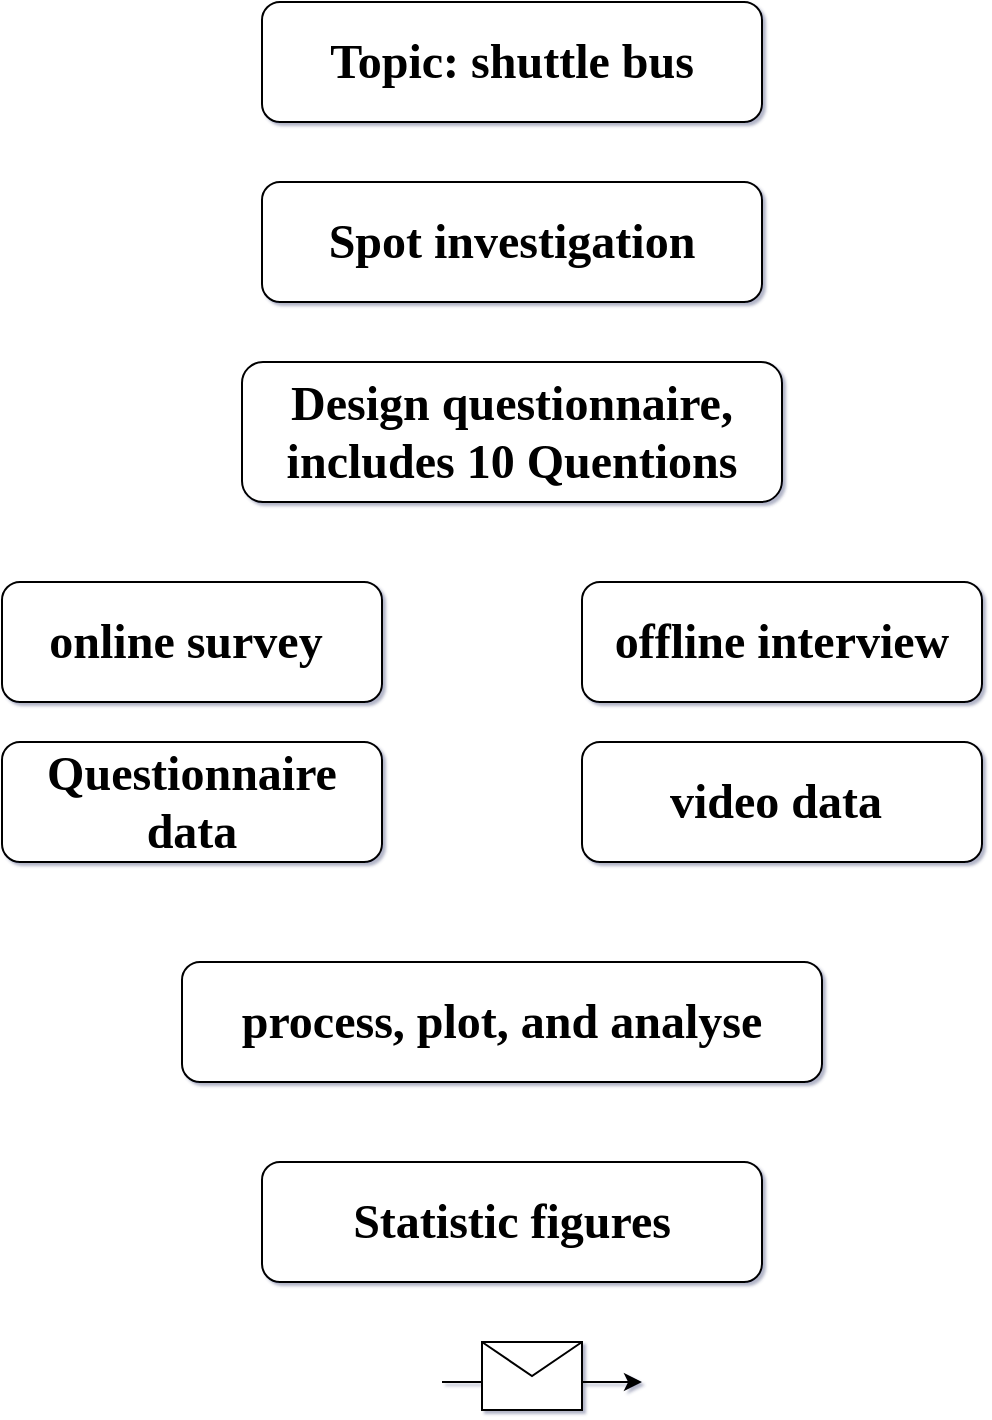 <mxfile version="14.0.1" type="github">
  <diagram id="bQ1npzmXao6sceOYmoz7" name="Page-1">
    <mxGraphModel dx="2222" dy="1196" grid="1" gridSize="10" guides="1" tooltips="1" connect="1" arrows="1" fold="1" page="0" pageScale="1" pageWidth="827" pageHeight="1169" math="0" shadow="1">
      <root>
        <mxCell id="0" />
        <mxCell id="1" parent="0" />
        <mxCell id="mpLeAalImZek8zaXHOM3-1" value="&lt;h1&gt;&lt;font face=&quot;Comic Sans MS&quot; size=&quot;1&quot;&gt;&lt;b style=&quot;background-color: rgb(255 , 255 , 255) ; font-size: 24px&quot;&gt;Topic: shuttle bus&lt;/b&gt;&lt;/font&gt;&lt;/h1&gt;" style="rounded=1;whiteSpace=wrap;html=1;shadow=0;glass=0;sketch=0;" parent="1" vertex="1">
          <mxGeometry x="-300" y="-50" width="250" height="60" as="geometry" />
        </mxCell>
        <mxCell id="mpLeAalImZek8zaXHOM3-2" value="&lt;h1&gt;&lt;font face=&quot;Comic Sans MS&quot;&gt;Spot investigation&lt;/font&gt;&lt;br&gt;&lt;/h1&gt;" style="rounded=1;whiteSpace=wrap;html=1;" parent="1" vertex="1">
          <mxGeometry x="-300" y="40" width="250" height="60" as="geometry" />
        </mxCell>
        <mxCell id="mpLeAalImZek8zaXHOM3-3" value="&lt;h1&gt;&lt;font face=&quot;Comic Sans MS&quot;&gt;Design questionnaire, includes 10 Quentions&lt;/font&gt;&lt;br&gt;&lt;/h1&gt;" style="rounded=1;whiteSpace=wrap;html=1;" parent="1" vertex="1">
          <mxGeometry x="-310" y="130" width="270" height="70" as="geometry" />
        </mxCell>
        <mxCell id="mpLeAalImZek8zaXHOM3-4" value="&lt;h1&gt;&lt;font face=&quot;Comic Sans MS&quot;&gt;online survey&amp;nbsp;&lt;/font&gt;&lt;br&gt;&lt;/h1&gt;" style="rounded=1;whiteSpace=wrap;html=1;" parent="1" vertex="1">
          <mxGeometry x="-430" y="240" width="190" height="60" as="geometry" />
        </mxCell>
        <mxCell id="mpLeAalImZek8zaXHOM3-5" value="&lt;h1&gt;&lt;font face=&quot;Comic Sans MS&quot;&gt;offline interview&lt;/font&gt;&lt;br&gt;&lt;/h1&gt;" style="rounded=1;whiteSpace=wrap;html=1;" parent="1" vertex="1">
          <mxGeometry x="-140" y="240" width="200" height="60" as="geometry" />
        </mxCell>
        <mxCell id="mpLeAalImZek8zaXHOM3-6" value="&lt;h1&gt;&lt;font face=&quot;Comic Sans MS&quot;&gt;Questionnaire data&lt;/font&gt;&lt;br&gt;&lt;/h1&gt;" style="rounded=1;whiteSpace=wrap;html=1;" parent="1" vertex="1">
          <mxGeometry x="-430" y="320" width="190" height="60" as="geometry" />
        </mxCell>
        <mxCell id="mpLeAalImZek8zaXHOM3-7" value="&lt;h1&gt;&lt;font face=&quot;Comic Sans MS&quot;&gt;video data&amp;nbsp;&lt;/font&gt;&lt;br&gt;&lt;/h1&gt;" style="rounded=1;whiteSpace=wrap;html=1;" parent="1" vertex="1">
          <mxGeometry x="-140" y="320" width="200" height="60" as="geometry" />
        </mxCell>
        <mxCell id="mpLeAalImZek8zaXHOM3-10" value="&lt;h1&gt;&lt;font face=&quot;Comic Sans MS&quot;&gt;process, plot, and analyse&lt;/font&gt;&lt;br&gt;&lt;/h1&gt;" style="rounded=1;whiteSpace=wrap;html=1;" parent="1" vertex="1">
          <mxGeometry x="-340" y="430" width="320" height="60" as="geometry" />
        </mxCell>
        <mxCell id="QcO9CsuUAXYOq_QOPMuR-1" value="&lt;h1&gt;&lt;font face=&quot;Comic Sans MS&quot;&gt;Statistic figures&lt;/font&gt;&lt;br&gt;&lt;/h1&gt;" style="rounded=1;whiteSpace=wrap;html=1;" vertex="1" parent="1">
          <mxGeometry x="-300" y="530" width="250" height="60" as="geometry" />
        </mxCell>
        <mxCell id="QcO9CsuUAXYOq_QOPMuR-2" value="" style="endArrow=classic;html=1;" edge="1" parent="1">
          <mxGeometry relative="1" as="geometry">
            <mxPoint x="-210" y="640" as="sourcePoint" />
            <mxPoint x="-110" y="640" as="targetPoint" />
          </mxGeometry>
        </mxCell>
        <mxCell id="QcO9CsuUAXYOq_QOPMuR-3" value="" style="shape=message;html=1;outlineConnect=0;" vertex="1" parent="QcO9CsuUAXYOq_QOPMuR-2">
          <mxGeometry width="50" height="34" relative="1" as="geometry">
            <mxPoint x="-30" y="-20" as="offset" />
          </mxGeometry>
        </mxCell>
      </root>
    </mxGraphModel>
  </diagram>
</mxfile>

